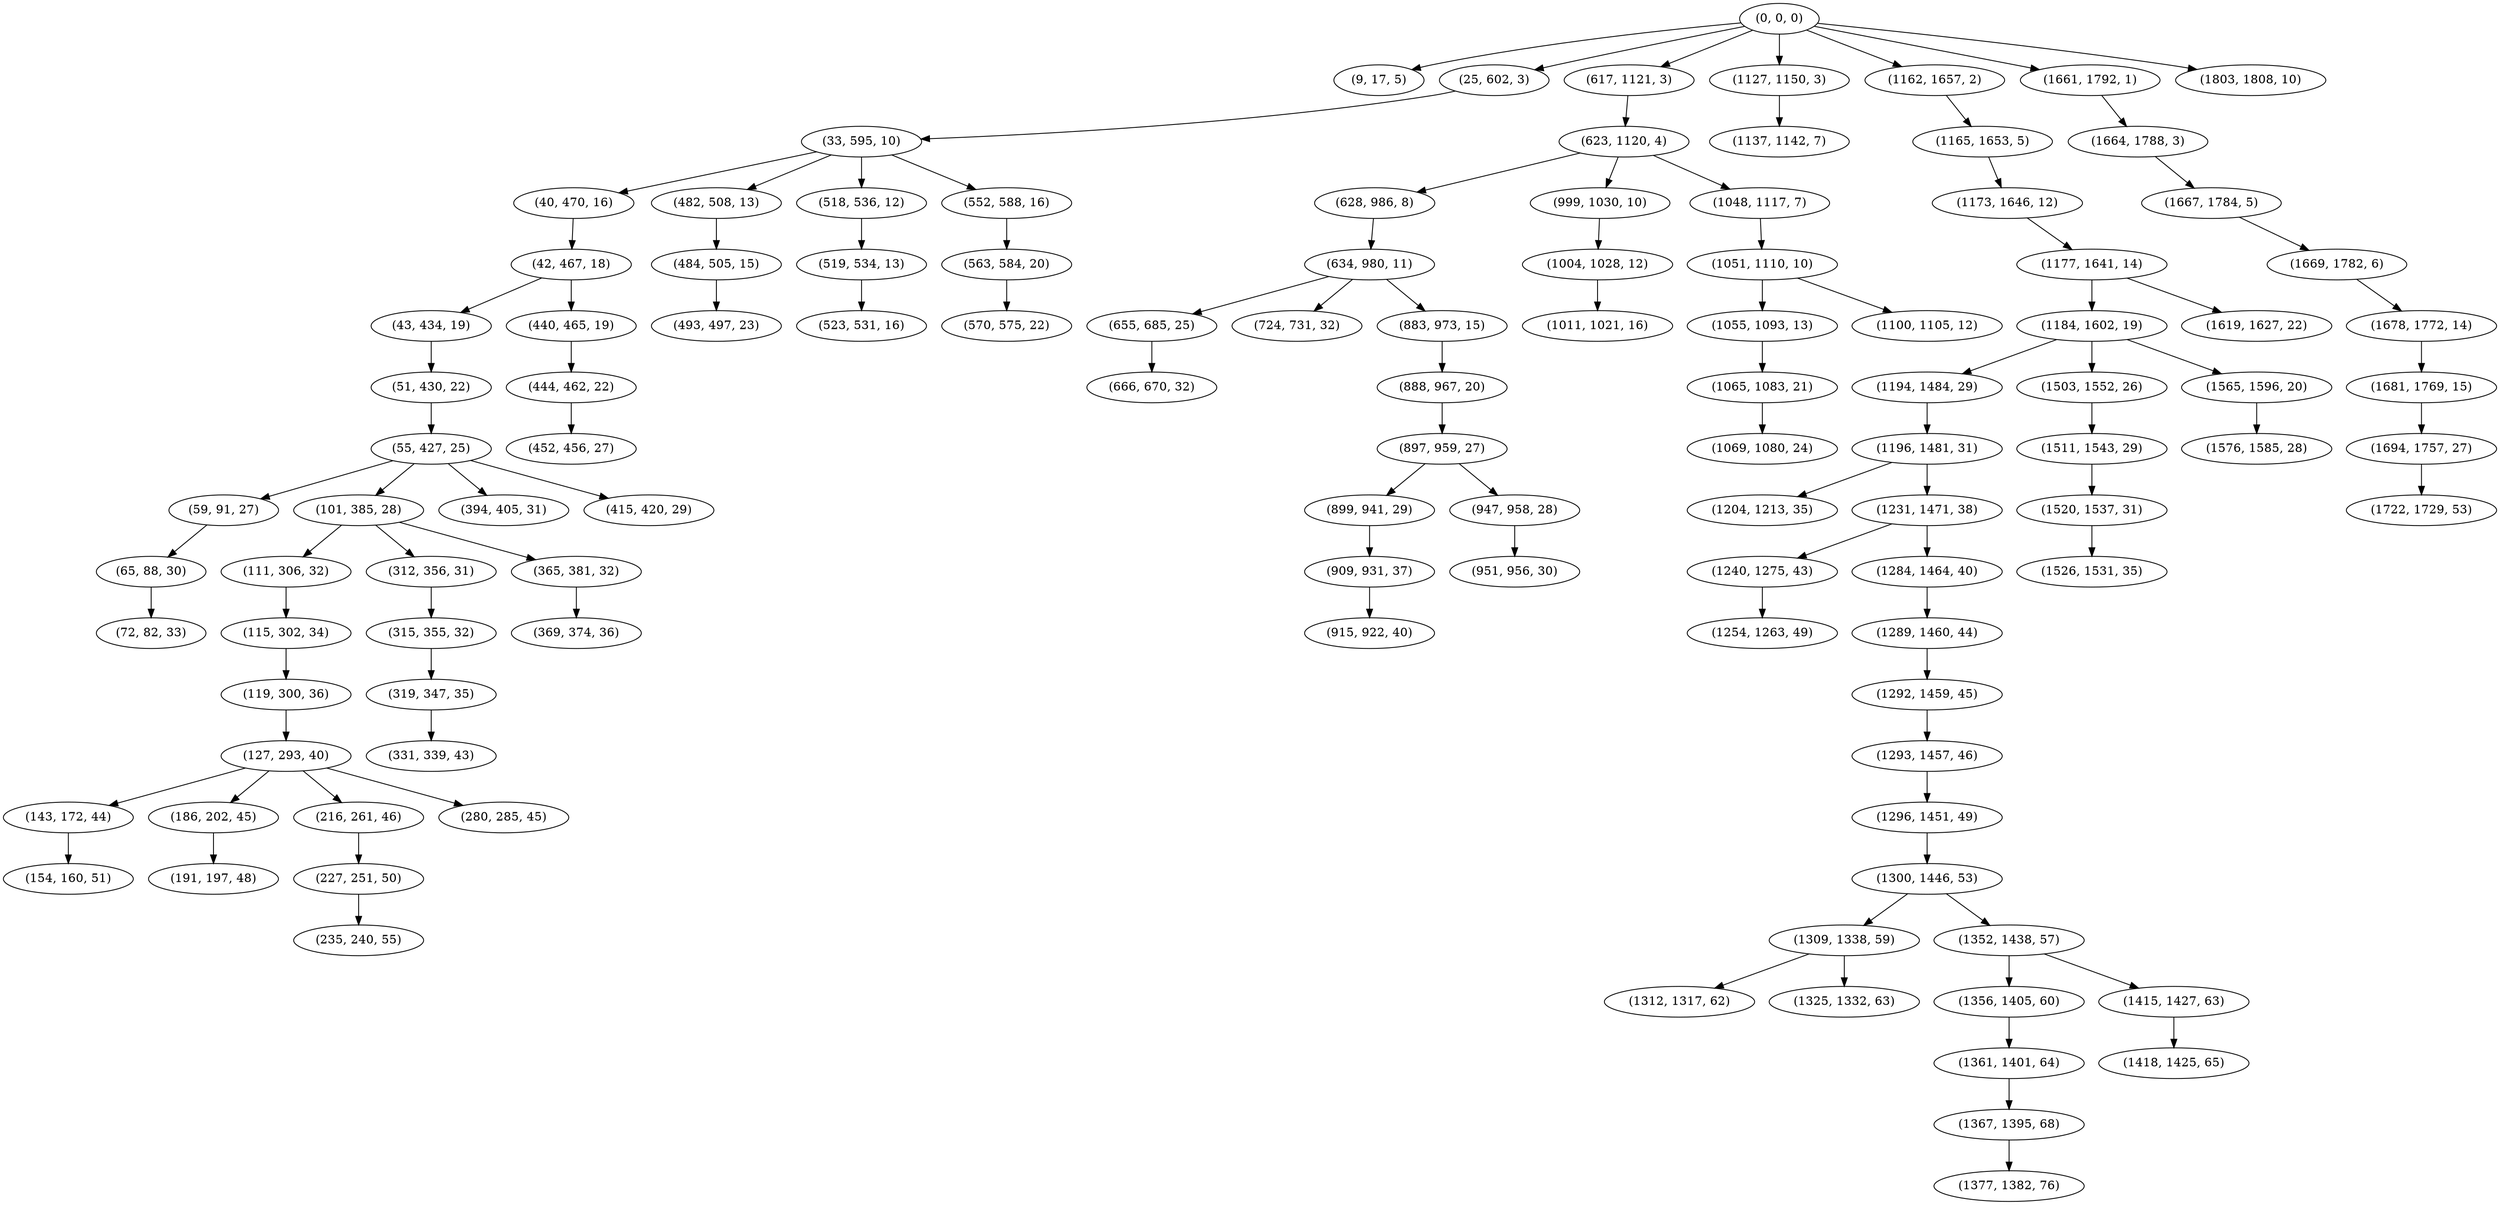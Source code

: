 digraph tree {
    "(0, 0, 0)";
    "(9, 17, 5)";
    "(25, 602, 3)";
    "(33, 595, 10)";
    "(40, 470, 16)";
    "(42, 467, 18)";
    "(43, 434, 19)";
    "(51, 430, 22)";
    "(55, 427, 25)";
    "(59, 91, 27)";
    "(65, 88, 30)";
    "(72, 82, 33)";
    "(101, 385, 28)";
    "(111, 306, 32)";
    "(115, 302, 34)";
    "(119, 300, 36)";
    "(127, 293, 40)";
    "(143, 172, 44)";
    "(154, 160, 51)";
    "(186, 202, 45)";
    "(191, 197, 48)";
    "(216, 261, 46)";
    "(227, 251, 50)";
    "(235, 240, 55)";
    "(280, 285, 45)";
    "(312, 356, 31)";
    "(315, 355, 32)";
    "(319, 347, 35)";
    "(331, 339, 43)";
    "(365, 381, 32)";
    "(369, 374, 36)";
    "(394, 405, 31)";
    "(415, 420, 29)";
    "(440, 465, 19)";
    "(444, 462, 22)";
    "(452, 456, 27)";
    "(482, 508, 13)";
    "(484, 505, 15)";
    "(493, 497, 23)";
    "(518, 536, 12)";
    "(519, 534, 13)";
    "(523, 531, 16)";
    "(552, 588, 16)";
    "(563, 584, 20)";
    "(570, 575, 22)";
    "(617, 1121, 3)";
    "(623, 1120, 4)";
    "(628, 986, 8)";
    "(634, 980, 11)";
    "(655, 685, 25)";
    "(666, 670, 32)";
    "(724, 731, 32)";
    "(883, 973, 15)";
    "(888, 967, 20)";
    "(897, 959, 27)";
    "(899, 941, 29)";
    "(909, 931, 37)";
    "(915, 922, 40)";
    "(947, 958, 28)";
    "(951, 956, 30)";
    "(999, 1030, 10)";
    "(1004, 1028, 12)";
    "(1011, 1021, 16)";
    "(1048, 1117, 7)";
    "(1051, 1110, 10)";
    "(1055, 1093, 13)";
    "(1065, 1083, 21)";
    "(1069, 1080, 24)";
    "(1100, 1105, 12)";
    "(1127, 1150, 3)";
    "(1137, 1142, 7)";
    "(1162, 1657, 2)";
    "(1165, 1653, 5)";
    "(1173, 1646, 12)";
    "(1177, 1641, 14)";
    "(1184, 1602, 19)";
    "(1194, 1484, 29)";
    "(1196, 1481, 31)";
    "(1204, 1213, 35)";
    "(1231, 1471, 38)";
    "(1240, 1275, 43)";
    "(1254, 1263, 49)";
    "(1284, 1464, 40)";
    "(1289, 1460, 44)";
    "(1292, 1459, 45)";
    "(1293, 1457, 46)";
    "(1296, 1451, 49)";
    "(1300, 1446, 53)";
    "(1309, 1338, 59)";
    "(1312, 1317, 62)";
    "(1325, 1332, 63)";
    "(1352, 1438, 57)";
    "(1356, 1405, 60)";
    "(1361, 1401, 64)";
    "(1367, 1395, 68)";
    "(1377, 1382, 76)";
    "(1415, 1427, 63)";
    "(1418, 1425, 65)";
    "(1503, 1552, 26)";
    "(1511, 1543, 29)";
    "(1520, 1537, 31)";
    "(1526, 1531, 35)";
    "(1565, 1596, 20)";
    "(1576, 1585, 28)";
    "(1619, 1627, 22)";
    "(1661, 1792, 1)";
    "(1664, 1788, 3)";
    "(1667, 1784, 5)";
    "(1669, 1782, 6)";
    "(1678, 1772, 14)";
    "(1681, 1769, 15)";
    "(1694, 1757, 27)";
    "(1722, 1729, 53)";
    "(1803, 1808, 10)";
    "(0, 0, 0)" -> "(9, 17, 5)";
    "(0, 0, 0)" -> "(25, 602, 3)";
    "(0, 0, 0)" -> "(617, 1121, 3)";
    "(0, 0, 0)" -> "(1127, 1150, 3)";
    "(0, 0, 0)" -> "(1162, 1657, 2)";
    "(0, 0, 0)" -> "(1661, 1792, 1)";
    "(0, 0, 0)" -> "(1803, 1808, 10)";
    "(25, 602, 3)" -> "(33, 595, 10)";
    "(33, 595, 10)" -> "(40, 470, 16)";
    "(33, 595, 10)" -> "(482, 508, 13)";
    "(33, 595, 10)" -> "(518, 536, 12)";
    "(33, 595, 10)" -> "(552, 588, 16)";
    "(40, 470, 16)" -> "(42, 467, 18)";
    "(42, 467, 18)" -> "(43, 434, 19)";
    "(42, 467, 18)" -> "(440, 465, 19)";
    "(43, 434, 19)" -> "(51, 430, 22)";
    "(51, 430, 22)" -> "(55, 427, 25)";
    "(55, 427, 25)" -> "(59, 91, 27)";
    "(55, 427, 25)" -> "(101, 385, 28)";
    "(55, 427, 25)" -> "(394, 405, 31)";
    "(55, 427, 25)" -> "(415, 420, 29)";
    "(59, 91, 27)" -> "(65, 88, 30)";
    "(65, 88, 30)" -> "(72, 82, 33)";
    "(101, 385, 28)" -> "(111, 306, 32)";
    "(101, 385, 28)" -> "(312, 356, 31)";
    "(101, 385, 28)" -> "(365, 381, 32)";
    "(111, 306, 32)" -> "(115, 302, 34)";
    "(115, 302, 34)" -> "(119, 300, 36)";
    "(119, 300, 36)" -> "(127, 293, 40)";
    "(127, 293, 40)" -> "(143, 172, 44)";
    "(127, 293, 40)" -> "(186, 202, 45)";
    "(127, 293, 40)" -> "(216, 261, 46)";
    "(127, 293, 40)" -> "(280, 285, 45)";
    "(143, 172, 44)" -> "(154, 160, 51)";
    "(186, 202, 45)" -> "(191, 197, 48)";
    "(216, 261, 46)" -> "(227, 251, 50)";
    "(227, 251, 50)" -> "(235, 240, 55)";
    "(312, 356, 31)" -> "(315, 355, 32)";
    "(315, 355, 32)" -> "(319, 347, 35)";
    "(319, 347, 35)" -> "(331, 339, 43)";
    "(365, 381, 32)" -> "(369, 374, 36)";
    "(440, 465, 19)" -> "(444, 462, 22)";
    "(444, 462, 22)" -> "(452, 456, 27)";
    "(482, 508, 13)" -> "(484, 505, 15)";
    "(484, 505, 15)" -> "(493, 497, 23)";
    "(518, 536, 12)" -> "(519, 534, 13)";
    "(519, 534, 13)" -> "(523, 531, 16)";
    "(552, 588, 16)" -> "(563, 584, 20)";
    "(563, 584, 20)" -> "(570, 575, 22)";
    "(617, 1121, 3)" -> "(623, 1120, 4)";
    "(623, 1120, 4)" -> "(628, 986, 8)";
    "(623, 1120, 4)" -> "(999, 1030, 10)";
    "(623, 1120, 4)" -> "(1048, 1117, 7)";
    "(628, 986, 8)" -> "(634, 980, 11)";
    "(634, 980, 11)" -> "(655, 685, 25)";
    "(634, 980, 11)" -> "(724, 731, 32)";
    "(634, 980, 11)" -> "(883, 973, 15)";
    "(655, 685, 25)" -> "(666, 670, 32)";
    "(883, 973, 15)" -> "(888, 967, 20)";
    "(888, 967, 20)" -> "(897, 959, 27)";
    "(897, 959, 27)" -> "(899, 941, 29)";
    "(897, 959, 27)" -> "(947, 958, 28)";
    "(899, 941, 29)" -> "(909, 931, 37)";
    "(909, 931, 37)" -> "(915, 922, 40)";
    "(947, 958, 28)" -> "(951, 956, 30)";
    "(999, 1030, 10)" -> "(1004, 1028, 12)";
    "(1004, 1028, 12)" -> "(1011, 1021, 16)";
    "(1048, 1117, 7)" -> "(1051, 1110, 10)";
    "(1051, 1110, 10)" -> "(1055, 1093, 13)";
    "(1051, 1110, 10)" -> "(1100, 1105, 12)";
    "(1055, 1093, 13)" -> "(1065, 1083, 21)";
    "(1065, 1083, 21)" -> "(1069, 1080, 24)";
    "(1127, 1150, 3)" -> "(1137, 1142, 7)";
    "(1162, 1657, 2)" -> "(1165, 1653, 5)";
    "(1165, 1653, 5)" -> "(1173, 1646, 12)";
    "(1173, 1646, 12)" -> "(1177, 1641, 14)";
    "(1177, 1641, 14)" -> "(1184, 1602, 19)";
    "(1177, 1641, 14)" -> "(1619, 1627, 22)";
    "(1184, 1602, 19)" -> "(1194, 1484, 29)";
    "(1184, 1602, 19)" -> "(1503, 1552, 26)";
    "(1184, 1602, 19)" -> "(1565, 1596, 20)";
    "(1194, 1484, 29)" -> "(1196, 1481, 31)";
    "(1196, 1481, 31)" -> "(1204, 1213, 35)";
    "(1196, 1481, 31)" -> "(1231, 1471, 38)";
    "(1231, 1471, 38)" -> "(1240, 1275, 43)";
    "(1231, 1471, 38)" -> "(1284, 1464, 40)";
    "(1240, 1275, 43)" -> "(1254, 1263, 49)";
    "(1284, 1464, 40)" -> "(1289, 1460, 44)";
    "(1289, 1460, 44)" -> "(1292, 1459, 45)";
    "(1292, 1459, 45)" -> "(1293, 1457, 46)";
    "(1293, 1457, 46)" -> "(1296, 1451, 49)";
    "(1296, 1451, 49)" -> "(1300, 1446, 53)";
    "(1300, 1446, 53)" -> "(1309, 1338, 59)";
    "(1300, 1446, 53)" -> "(1352, 1438, 57)";
    "(1309, 1338, 59)" -> "(1312, 1317, 62)";
    "(1309, 1338, 59)" -> "(1325, 1332, 63)";
    "(1352, 1438, 57)" -> "(1356, 1405, 60)";
    "(1352, 1438, 57)" -> "(1415, 1427, 63)";
    "(1356, 1405, 60)" -> "(1361, 1401, 64)";
    "(1361, 1401, 64)" -> "(1367, 1395, 68)";
    "(1367, 1395, 68)" -> "(1377, 1382, 76)";
    "(1415, 1427, 63)" -> "(1418, 1425, 65)";
    "(1503, 1552, 26)" -> "(1511, 1543, 29)";
    "(1511, 1543, 29)" -> "(1520, 1537, 31)";
    "(1520, 1537, 31)" -> "(1526, 1531, 35)";
    "(1565, 1596, 20)" -> "(1576, 1585, 28)";
    "(1661, 1792, 1)" -> "(1664, 1788, 3)";
    "(1664, 1788, 3)" -> "(1667, 1784, 5)";
    "(1667, 1784, 5)" -> "(1669, 1782, 6)";
    "(1669, 1782, 6)" -> "(1678, 1772, 14)";
    "(1678, 1772, 14)" -> "(1681, 1769, 15)";
    "(1681, 1769, 15)" -> "(1694, 1757, 27)";
    "(1694, 1757, 27)" -> "(1722, 1729, 53)";
}
